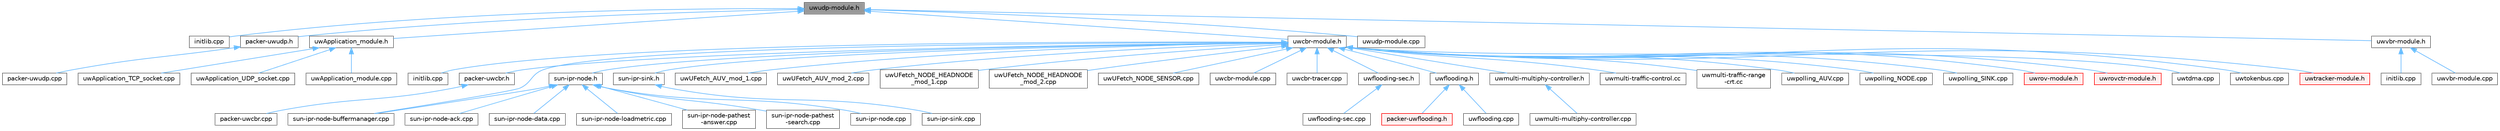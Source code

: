 digraph "uwudp-module.h"
{
 // LATEX_PDF_SIZE
  bgcolor="transparent";
  edge [fontname=Helvetica,fontsize=10,labelfontname=Helvetica,labelfontsize=10];
  node [fontname=Helvetica,fontsize=10,shape=box,height=0.2,width=0.4];
  Node1 [id="Node000001",label="uwudp-module.h",height=0.2,width=0.4,color="gray40", fillcolor="grey60", style="filled", fontcolor="black",tooltip="Provides the UWUDP packets header description and the definition of the class UWUDP."];
  Node1 -> Node2 [id="edge1_Node000001_Node000002",dir="back",color="steelblue1",style="solid",tooltip=" "];
  Node2 [id="Node000002",label="initlib.cpp",height=0.2,width=0.4,color="grey40", fillcolor="white", style="filled",URL="$DESERT__Framework_2DESERT_2transport_2uwudp_2initlib_8cpp.html",tooltip="Provides the initialization of uwudp libraries."];
  Node1 -> Node3 [id="edge2_Node000001_Node000003",dir="back",color="steelblue1",style="solid",tooltip=" "];
  Node3 [id="Node000003",label="packer-uwudp.h",height=0.2,width=0.4,color="grey40", fillcolor="white", style="filled",URL="$packer-uwudp_8h.html",tooltip=" "];
  Node3 -> Node4 [id="edge3_Node000003_Node000004",dir="back",color="steelblue1",style="solid",tooltip=" "];
  Node4 [id="Node000004",label="packer-uwudp.cpp",height=0.2,width=0.4,color="grey40", fillcolor="white", style="filled",URL="$packer-uwudp_8cpp.html",tooltip="Implementation of the class responsible to map the NS-Miracle packet of uw-udp into a bit stream,..."];
  Node1 -> Node5 [id="edge4_Node000001_Node000005",dir="back",color="steelblue1",style="solid",tooltip=" "];
  Node5 [id="Node000005",label="uwApplication_module.h",height=0.2,width=0.4,color="grey40", fillcolor="white", style="filled",URL="$uwApplication__module_8h.html",tooltip=" "];
  Node5 -> Node6 [id="edge5_Node000005_Node000006",dir="back",color="steelblue1",style="solid",tooltip=" "];
  Node6 [id="Node000006",label="uwApplication_TCP_socket.cpp",height=0.2,width=0.4,color="grey40", fillcolor="white", style="filled",URL="$uwApplication__TCP__socket_8cpp.html",tooltip=" "];
  Node5 -> Node7 [id="edge6_Node000005_Node000007",dir="back",color="steelblue1",style="solid",tooltip=" "];
  Node7 [id="Node000007",label="uwApplication_UDP_socket.cpp",height=0.2,width=0.4,color="grey40", fillcolor="white", style="filled",URL="$uwApplication__UDP__socket_8cpp.html",tooltip=" "];
  Node5 -> Node8 [id="edge7_Node000005_Node000008",dir="back",color="steelblue1",style="solid",tooltip=" "];
  Node8 [id="Node000008",label="uwApplication_module.cpp",height=0.2,width=0.4,color="grey40", fillcolor="white", style="filled",URL="$uwApplication__module_8cpp.html",tooltip="Provides the definition of uwApplicationmodule class."];
  Node1 -> Node9 [id="edge8_Node000001_Node000009",dir="back",color="steelblue1",style="solid",tooltip=" "];
  Node9 [id="Node000009",label="uwcbr-module.h",height=0.2,width=0.4,color="grey40", fillcolor="white", style="filled",URL="$uwcbr-module_8h.html",tooltip="Provides the UWCBR packets header description and the definition of the class UWCBR."];
  Node9 -> Node10 [id="edge9_Node000009_Node000010",dir="back",color="steelblue1",style="solid",tooltip=" "];
  Node10 [id="Node000010",label="initlib.cpp",height=0.2,width=0.4,color="grey40", fillcolor="white", style="filled",URL="$DESERT__Framework_2DESERT_2application_2uwcbr_2initlib_8cpp.html",tooltip="Provides the initialization of uwcbr libraries."];
  Node9 -> Node11 [id="edge10_Node000009_Node000011",dir="back",color="steelblue1",style="solid",tooltip=" "];
  Node11 [id="Node000011",label="packer-uwcbr.h",height=0.2,width=0.4,color="grey40", fillcolor="white", style="filled",URL="$packer-uwcbr_8h.html",tooltip="Header of the class responsible to map the NS-Miracle packet of uw-cbr into a bit stream,..."];
  Node11 -> Node12 [id="edge11_Node000011_Node000012",dir="back",color="steelblue1",style="solid",tooltip=" "];
  Node12 [id="Node000012",label="packer-uwcbr.cpp",height=0.2,width=0.4,color="grey40", fillcolor="white", style="filled",URL="$packer-uwcbr_8cpp.html",tooltip="Implementation of the class responsible to map the NS-Miracle packet of uw-cbr into a bit stream,..."];
  Node9 -> Node13 [id="edge12_Node000009_Node000013",dir="back",color="steelblue1",style="solid",tooltip=" "];
  Node13 [id="Node000013",label="sun-ipr-node-buffermanager.cpp",height=0.2,width=0.4,color="grey40", fillcolor="white", style="filled",URL="$sun-ipr-node-buffermanager_8cpp.html",tooltip="Provides the implementation of all the methods regarding Buffer Management."];
  Node9 -> Node14 [id="edge13_Node000009_Node000014",dir="back",color="steelblue1",style="solid",tooltip=" "];
  Node14 [id="Node000014",label="sun-ipr-node.h",height=0.2,width=0.4,color="grey40", fillcolor="white", style="filled",URL="$sun-ipr-node_8h.html",tooltip="Dinamic source routing protocol, this file contains Nodes specifications."];
  Node14 -> Node15 [id="edge14_Node000014_Node000015",dir="back",color="steelblue1",style="solid",tooltip=" "];
  Node15 [id="Node000015",label="sun-ipr-node-ack.cpp",height=0.2,width=0.4,color="grey40", fillcolor="white", style="filled",URL="$sun-ipr-node-ack_8cpp.html",tooltip="Provides the implementation of all the methods regarding Ack Packets."];
  Node14 -> Node13 [id="edge15_Node000014_Node000013",dir="back",color="steelblue1",style="solid",tooltip=" "];
  Node14 -> Node16 [id="edge16_Node000014_Node000016",dir="back",color="steelblue1",style="solid",tooltip=" "];
  Node16 [id="Node000016",label="sun-ipr-node-data.cpp",height=0.2,width=0.4,color="grey40", fillcolor="white", style="filled",URL="$sun-ipr-node-data_8cpp.html",tooltip=" "];
  Node14 -> Node17 [id="edge17_Node000014_Node000017",dir="back",color="steelblue1",style="solid",tooltip=" "];
  Node17 [id="Node000017",label="sun-ipr-node-loadmetric.cpp",height=0.2,width=0.4,color="grey40", fillcolor="white", style="filled",URL="$sun-ipr-node-loadmetric_8cpp.html",tooltip="Provides the implementation of all the methods regarding the Load metric."];
  Node14 -> Node18 [id="edge18_Node000014_Node000018",dir="back",color="steelblue1",style="solid",tooltip=" "];
  Node18 [id="Node000018",label="sun-ipr-node-pathest\l-answer.cpp",height=0.2,width=0.4,color="grey40", fillcolor="white", style="filled",URL="$sun-ipr-node-pathest-answer_8cpp.html",tooltip="Provides the implementation of all the methods regarding Path Establishment Answer Packets."];
  Node14 -> Node19 [id="edge19_Node000014_Node000019",dir="back",color="steelblue1",style="solid",tooltip=" "];
  Node19 [id="Node000019",label="sun-ipr-node-pathest\l-search.cpp",height=0.2,width=0.4,color="grey40", fillcolor="white", style="filled",URL="$sun-ipr-node-pathest-search_8cpp.html",tooltip="Provides the implementation of all the methods regarding Path Establishment Search Packets."];
  Node14 -> Node20 [id="edge20_Node000014_Node000020",dir="back",color="steelblue1",style="solid",tooltip=" "];
  Node20 [id="Node000020",label="sun-ipr-node.cpp",height=0.2,width=0.4,color="grey40", fillcolor="white", style="filled",URL="$sun-ipr-node_8cpp.html",tooltip="Implements a SunIPRoutingNode."];
  Node9 -> Node21 [id="edge21_Node000009_Node000021",dir="back",color="steelblue1",style="solid",tooltip=" "];
  Node21 [id="Node000021",label="sun-ipr-sink.h",height=0.2,width=0.4,color="grey40", fillcolor="white", style="filled",URL="$sun-ipr-sink_8h.html",tooltip="Dinamic source routing protocol, this file contains Sinks specifications."];
  Node21 -> Node22 [id="edge22_Node000021_Node000022",dir="back",color="steelblue1",style="solid",tooltip=" "];
  Node22 [id="Node000022",label="sun-ipr-sink.cpp",height=0.2,width=0.4,color="grey40", fillcolor="white", style="filled",URL="$sun-ipr-sink_8cpp.html",tooltip="Implements a SunIPRoutingSink."];
  Node9 -> Node23 [id="edge23_Node000009_Node000023",dir="back",color="steelblue1",style="solid",tooltip=" "];
  Node23 [id="Node000023",label="uwUFetch_AUV_mod_1.cpp",height=0.2,width=0.4,color="grey40", fillcolor="white", style="filled",URL="$uwUFetch__AUV__mod__1_8cpp.html",tooltip=" "];
  Node9 -> Node24 [id="edge24_Node000009_Node000024",dir="back",color="steelblue1",style="solid",tooltip=" "];
  Node24 [id="Node000024",label="uwUFetch_AUV_mod_2.cpp",height=0.2,width=0.4,color="grey40", fillcolor="white", style="filled",URL="$uwUFetch__AUV__mod__2_8cpp.html",tooltip=" "];
  Node9 -> Node25 [id="edge25_Node000009_Node000025",dir="back",color="steelblue1",style="solid",tooltip=" "];
  Node25 [id="Node000025",label="uwUFetch_NODE_HEADNODE\l_mod_1.cpp",height=0.2,width=0.4,color="grey40", fillcolor="white", style="filled",URL="$uwUFetch__NODE__HEADNODE__mod__1_8cpp.html",tooltip="Class that provide the implementation of HEAD NODE entity of uwUFetch protocol using a RTS and CTS pa..."];
  Node9 -> Node26 [id="edge26_Node000009_Node000026",dir="back",color="steelblue1",style="solid",tooltip=" "];
  Node26 [id="Node000026",label="uwUFetch_NODE_HEADNODE\l_mod_2.cpp",height=0.2,width=0.4,color="grey40", fillcolor="white", style="filled",URL="$uwUFetch__NODE__HEADNODE__mod__2_8cpp.html",tooltip=" "];
  Node9 -> Node27 [id="edge27_Node000009_Node000027",dir="back",color="steelblue1",style="solid",tooltip=" "];
  Node27 [id="Node000027",label="uwUFetch_NODE_SENSOR.cpp",height=0.2,width=0.4,color="grey40", fillcolor="white", style="filled",URL="$uwUFetch__NODE__SENSOR_8cpp.html",tooltip="Class that provide the implementation of the SENSOR NODE entity of uwUFetch protocol."];
  Node9 -> Node28 [id="edge28_Node000009_Node000028",dir="back",color="steelblue1",style="solid",tooltip=" "];
  Node28 [id="Node000028",label="uwcbr-module.cpp",height=0.2,width=0.4,color="grey40", fillcolor="white", style="filled",URL="$uwcbr-module_8cpp.html",tooltip=" "];
  Node9 -> Node29 [id="edge29_Node000009_Node000029",dir="back",color="steelblue1",style="solid",tooltip=" "];
  Node29 [id="Node000029",label="uwcbr-tracer.cpp",height=0.2,width=0.4,color="grey40", fillcolor="white", style="filled",URL="$uwcbr-tracer_8cpp.html",tooltip=" "];
  Node9 -> Node30 [id="edge30_Node000009_Node000030",dir="back",color="steelblue1",style="solid",tooltip=" "];
  Node30 [id="Node000030",label="uwflooding-sec.h",height=0.2,width=0.4,color="grey40", fillcolor="white", style="filled",URL="$uwflooding-sec_8h.html",tooltip="Flooding based routing protocol with security enhanced."];
  Node30 -> Node31 [id="edge31_Node000030_Node000031",dir="back",color="steelblue1",style="solid",tooltip=" "];
  Node31 [id="Node000031",label="uwflooding-sec.cpp",height=0.2,width=0.4,color="grey40", fillcolor="white", style="filled",URL="$uwflooding-sec_8cpp.html",tooltip="Implements UwFlooding class."];
  Node9 -> Node32 [id="edge32_Node000009_Node000032",dir="back",color="steelblue1",style="solid",tooltip=" "];
  Node32 [id="Node000032",label="uwflooding.h",height=0.2,width=0.4,color="grey40", fillcolor="white", style="filled",URL="$uwflooding_8h.html",tooltip="Flooding based routing protocol."];
  Node32 -> Node33 [id="edge33_Node000032_Node000033",dir="back",color="steelblue1",style="solid",tooltip=" "];
  Node33 [id="Node000033",label="packer-uwflooding.h",height=0.2,width=0.4,color="red", fillcolor="#FFF0F0", style="filled",URL="$packer-uwflooding_8h.html",tooltip=" "];
  Node32 -> Node35 [id="edge34_Node000032_Node000035",dir="back",color="steelblue1",style="solid",tooltip=" "];
  Node35 [id="Node000035",label="uwflooding.cpp",height=0.2,width=0.4,color="grey40", fillcolor="white", style="filled",URL="$uwflooding_8cpp.html",tooltip="Implements UwFlooding class."];
  Node9 -> Node36 [id="edge35_Node000009_Node000036",dir="back",color="steelblue1",style="solid",tooltip=" "];
  Node36 [id="Node000036",label="uwmulti-multiphy-controller.h",height=0.2,width=0.4,color="grey40", fillcolor="white", style="filled",URL="$uwmulti-multiphy-controller_8h.html",tooltip="Definition of UwMultiPhyControl class."];
  Node36 -> Node37 [id="edge36_Node000036_Node000037",dir="back",color="steelblue1",style="solid",tooltip=" "];
  Node37 [id="Node000037",label="uwmulti-multiphy-controller.cpp",height=0.2,width=0.4,color="grey40", fillcolor="white", style="filled",URL="$uwmulti-multiphy-controller_8cpp.html",tooltip=" "];
  Node9 -> Node38 [id="edge37_Node000009_Node000038",dir="back",color="steelblue1",style="solid",tooltip=" "];
  Node38 [id="Node000038",label="uwmulti-traffic-control.cc",height=0.2,width=0.4,color="grey40", fillcolor="white", style="filled",URL="$uwmulti-traffic-control_8cc.html",tooltip="Implementation of UwMultiTrafficControl class."];
  Node9 -> Node39 [id="edge38_Node000009_Node000039",dir="back",color="steelblue1",style="solid",tooltip=" "];
  Node39 [id="Node000039",label="uwmulti-traffic-range\l-crt.cc",height=0.2,width=0.4,color="grey40", fillcolor="white", style="filled",URL="$uwmulti-traffic-range-crt_8cc.html",tooltip="Implementation of UwMultiTrafficControl class."];
  Node9 -> Node40 [id="edge39_Node000009_Node000040",dir="back",color="steelblue1",style="solid",tooltip=" "];
  Node40 [id="Node000040",label="uwpolling_AUV.cpp",height=0.2,width=0.4,color="grey40", fillcolor="white", style="filled",URL="$uwpolling__AUV_8cpp.html",tooltip="Provides the implementation of Uwpolling_AUV class."];
  Node9 -> Node41 [id="edge40_Node000009_Node000041",dir="back",color="steelblue1",style="solid",tooltip=" "];
  Node41 [id="Node000041",label="uwpolling_NODE.cpp",height=0.2,width=0.4,color="grey40", fillcolor="white", style="filled",URL="$uwpolling__NODE_8cpp.html",tooltip="Implementation of Uwpolling_NODE class."];
  Node9 -> Node42 [id="edge41_Node000009_Node000042",dir="back",color="steelblue1",style="solid",tooltip=" "];
  Node42 [id="Node000042",label="uwpolling_SINK.cpp",height=0.2,width=0.4,color="grey40", fillcolor="white", style="filled",URL="$uwpolling__SINK_8cpp.html",tooltip="Implementation of Uwpolling_SINK class."];
  Node9 -> Node43 [id="edge42_Node000009_Node000043",dir="back",color="steelblue1",style="solid",tooltip=" "];
  Node43 [id="Node000043",label="uwrov-module.h",height=0.2,width=0.4,color="red", fillcolor="#FFF0F0", style="filled",URL="$uwrov-module_8h.html",tooltip="Provides the definition of the class UWROV."];
  Node9 -> Node46 [id="edge43_Node000009_Node000046",dir="back",color="steelblue1",style="solid",tooltip=" "];
  Node46 [id="Node000046",label="uwrovctr-module.h",height=0.2,width=0.4,color="red", fillcolor="#FFF0F0", style="filled",URL="$uwrovctr-module_8h.html",tooltip="Provides the definition of the class UWROV."];
  Node9 -> Node51 [id="edge44_Node000009_Node000051",dir="back",color="steelblue1",style="solid",tooltip=" "];
  Node51 [id="Node000051",label="uwtdma.cpp",height=0.2,width=0.4,color="grey40", fillcolor="white", style="filled",URL="$uwtdma_8cpp.html",tooltip="Provides the implementation of the class UWTDMA."];
  Node9 -> Node52 [id="edge45_Node000009_Node000052",dir="back",color="steelblue1",style="solid",tooltip=" "];
  Node52 [id="Node000052",label="uwtokenbus.cpp",height=0.2,width=0.4,color="grey40", fillcolor="white", style="filled",URL="$uwtokenbus_8cpp.html",tooltip="Provides the implementation of the class UwTokenBus."];
  Node9 -> Node53 [id="edge46_Node000009_Node000053",dir="back",color="steelblue1",style="solid",tooltip=" "];
  Node53 [id="Node000053",label="uwtracker-module.h",height=0.2,width=0.4,color="red", fillcolor="#FFF0F0", style="filled",URL="$uwtracker-module_8h.html",tooltip="Provides the definition of the class UWROV."];
  Node1 -> Node59 [id="edge47_Node000001_Node000059",dir="back",color="steelblue1",style="solid",tooltip=" "];
  Node59 [id="Node000059",label="uwudp-module.cpp",height=0.2,width=0.4,color="grey40", fillcolor="white", style="filled",URL="$uwudp-module_8cpp.html",tooltip="Provides the UWUDP class implementation."];
  Node1 -> Node60 [id="edge48_Node000001_Node000060",dir="back",color="steelblue1",style="solid",tooltip=" "];
  Node60 [id="Node000060",label="uwvbr-module.h",height=0.2,width=0.4,color="grey40", fillcolor="white", style="filled",URL="$uwvbr-module_8h.html",tooltip="Provides the UWVBR packets header description and the definition of the class UWVBR."];
  Node60 -> Node61 [id="edge49_Node000060_Node000061",dir="back",color="steelblue1",style="solid",tooltip=" "];
  Node61 [id="Node000061",label="initlib.cpp",height=0.2,width=0.4,color="grey40", fillcolor="white", style="filled",URL="$DESERT__Framework_2DESERT_2application_2uwvbr_2initlib_8cpp.html",tooltip=" "];
  Node60 -> Node62 [id="edge50_Node000060_Node000062",dir="back",color="steelblue1",style="solid",tooltip=" "];
  Node62 [id="Node000062",label="uwvbr-module.cpp",height=0.2,width=0.4,color="grey40", fillcolor="white", style="filled",URL="$uwvbr-module_8cpp.html",tooltip=" "];
}
